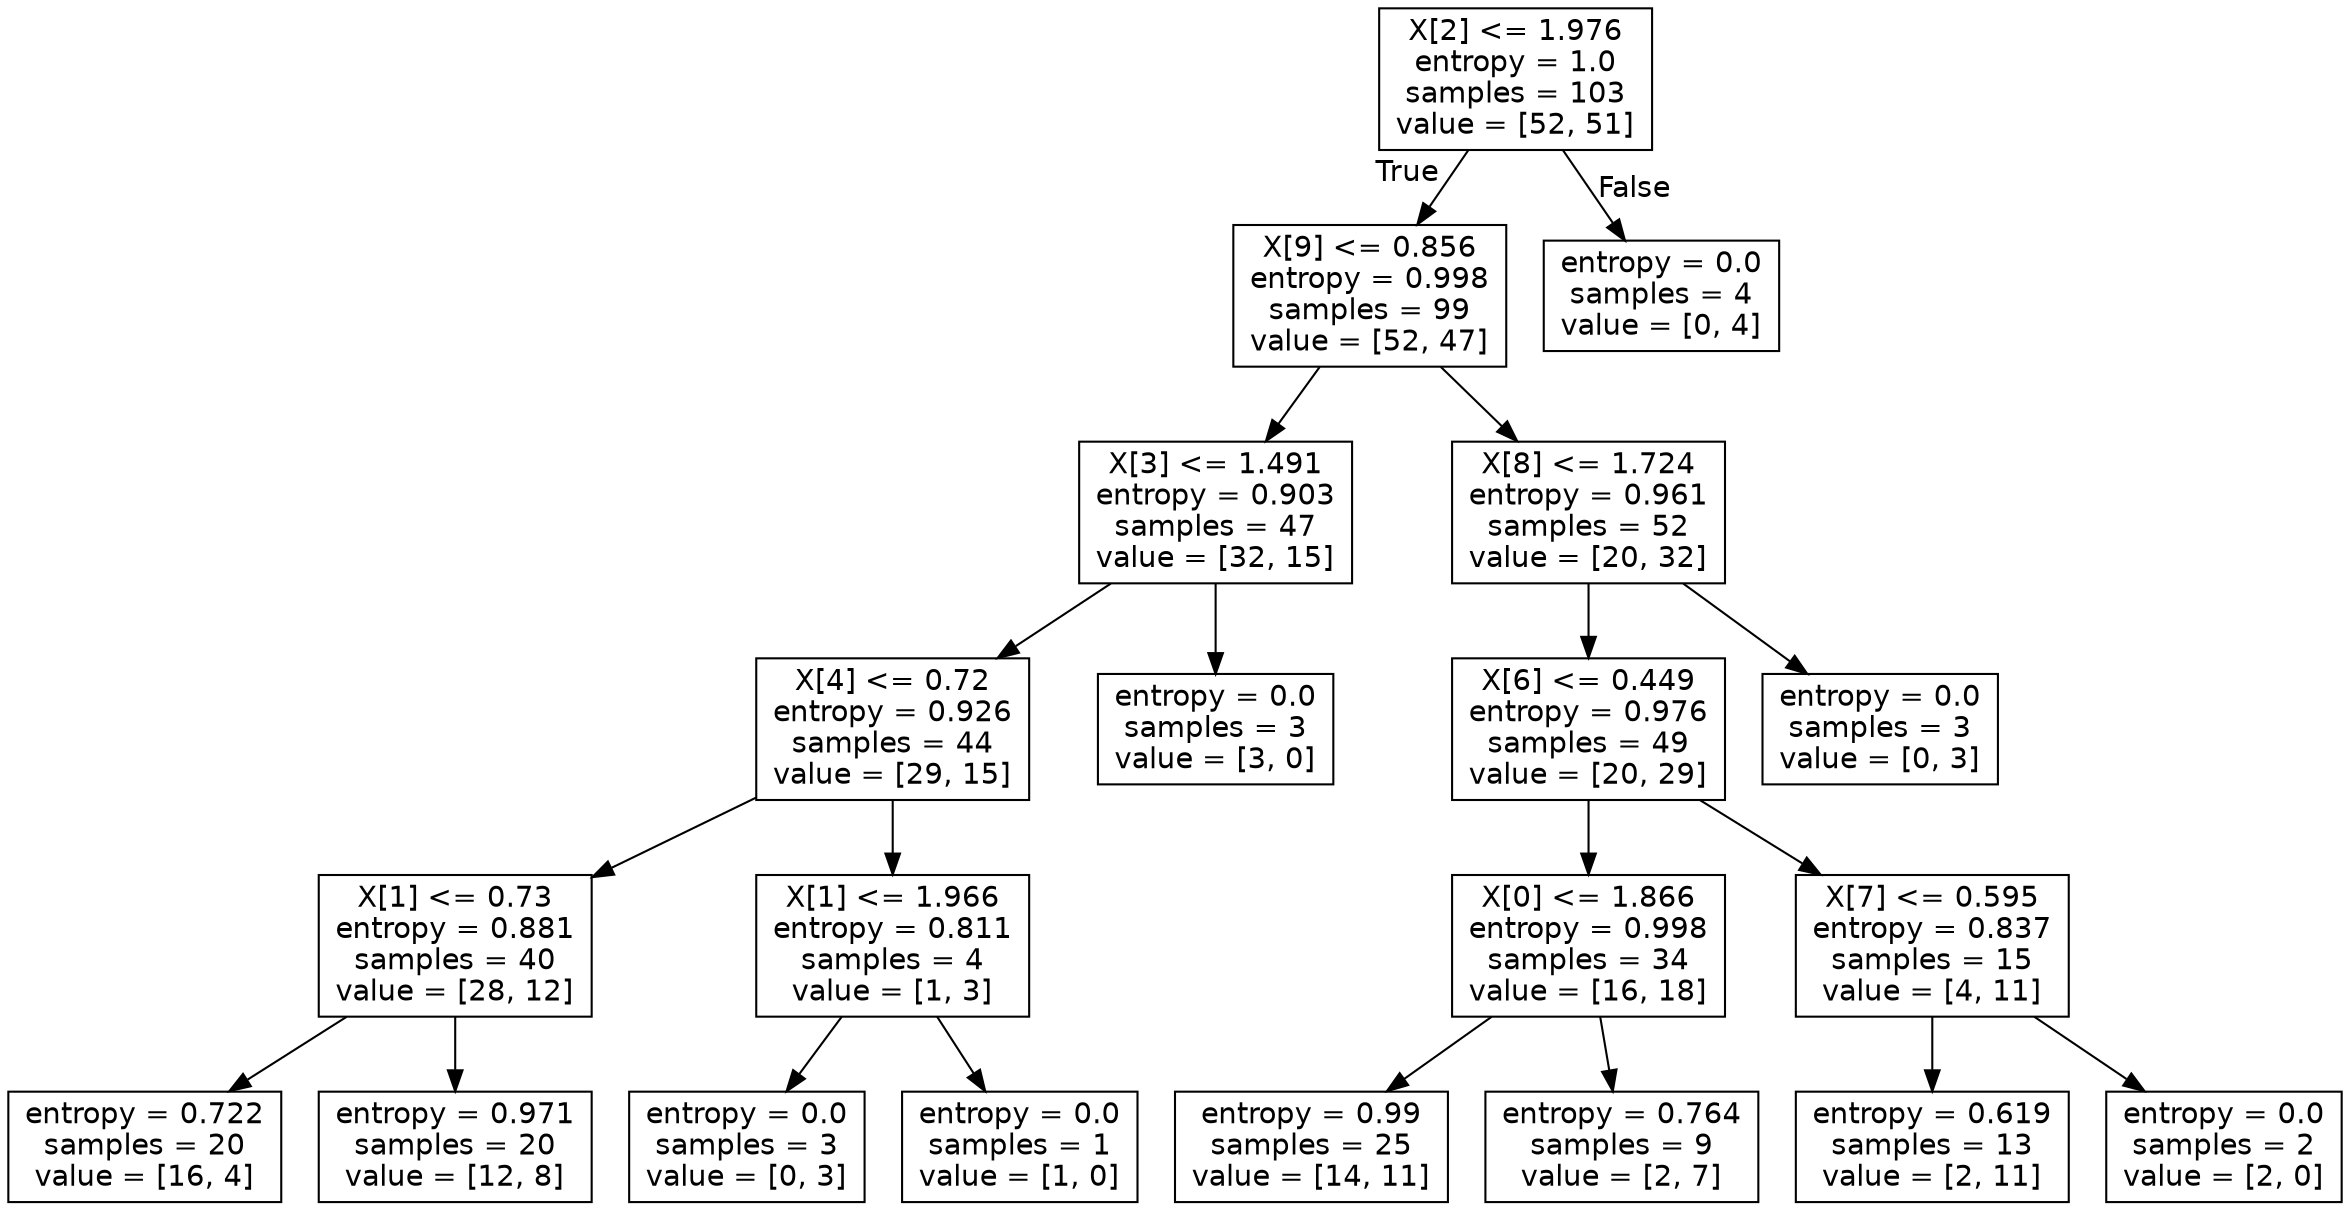 digraph Tree {
node [shape=box, fontname="helvetica"] ;
edge [fontname="helvetica"] ;
0 [label="X[2] <= 1.976\nentropy = 1.0\nsamples = 103\nvalue = [52, 51]"] ;
1 [label="X[9] <= 0.856\nentropy = 0.998\nsamples = 99\nvalue = [52, 47]"] ;
0 -> 1 [labeldistance=2.5, labelangle=45, headlabel="True"] ;
2 [label="X[3] <= 1.491\nentropy = 0.903\nsamples = 47\nvalue = [32, 15]"] ;
1 -> 2 ;
3 [label="X[4] <= 0.72\nentropy = 0.926\nsamples = 44\nvalue = [29, 15]"] ;
2 -> 3 ;
4 [label="X[1] <= 0.73\nentropy = 0.881\nsamples = 40\nvalue = [28, 12]"] ;
3 -> 4 ;
5 [label="entropy = 0.722\nsamples = 20\nvalue = [16, 4]"] ;
4 -> 5 ;
6 [label="entropy = 0.971\nsamples = 20\nvalue = [12, 8]"] ;
4 -> 6 ;
7 [label="X[1] <= 1.966\nentropy = 0.811\nsamples = 4\nvalue = [1, 3]"] ;
3 -> 7 ;
8 [label="entropy = 0.0\nsamples = 3\nvalue = [0, 3]"] ;
7 -> 8 ;
9 [label="entropy = 0.0\nsamples = 1\nvalue = [1, 0]"] ;
7 -> 9 ;
10 [label="entropy = 0.0\nsamples = 3\nvalue = [3, 0]"] ;
2 -> 10 ;
11 [label="X[8] <= 1.724\nentropy = 0.961\nsamples = 52\nvalue = [20, 32]"] ;
1 -> 11 ;
12 [label="X[6] <= 0.449\nentropy = 0.976\nsamples = 49\nvalue = [20, 29]"] ;
11 -> 12 ;
13 [label="X[0] <= 1.866\nentropy = 0.998\nsamples = 34\nvalue = [16, 18]"] ;
12 -> 13 ;
14 [label="entropy = 0.99\nsamples = 25\nvalue = [14, 11]"] ;
13 -> 14 ;
15 [label="entropy = 0.764\nsamples = 9\nvalue = [2, 7]"] ;
13 -> 15 ;
16 [label="X[7] <= 0.595\nentropy = 0.837\nsamples = 15\nvalue = [4, 11]"] ;
12 -> 16 ;
17 [label="entropy = 0.619\nsamples = 13\nvalue = [2, 11]"] ;
16 -> 17 ;
18 [label="entropy = 0.0\nsamples = 2\nvalue = [2, 0]"] ;
16 -> 18 ;
19 [label="entropy = 0.0\nsamples = 3\nvalue = [0, 3]"] ;
11 -> 19 ;
20 [label="entropy = 0.0\nsamples = 4\nvalue = [0, 4]"] ;
0 -> 20 [labeldistance=2.5, labelangle=-45, headlabel="False"] ;
}